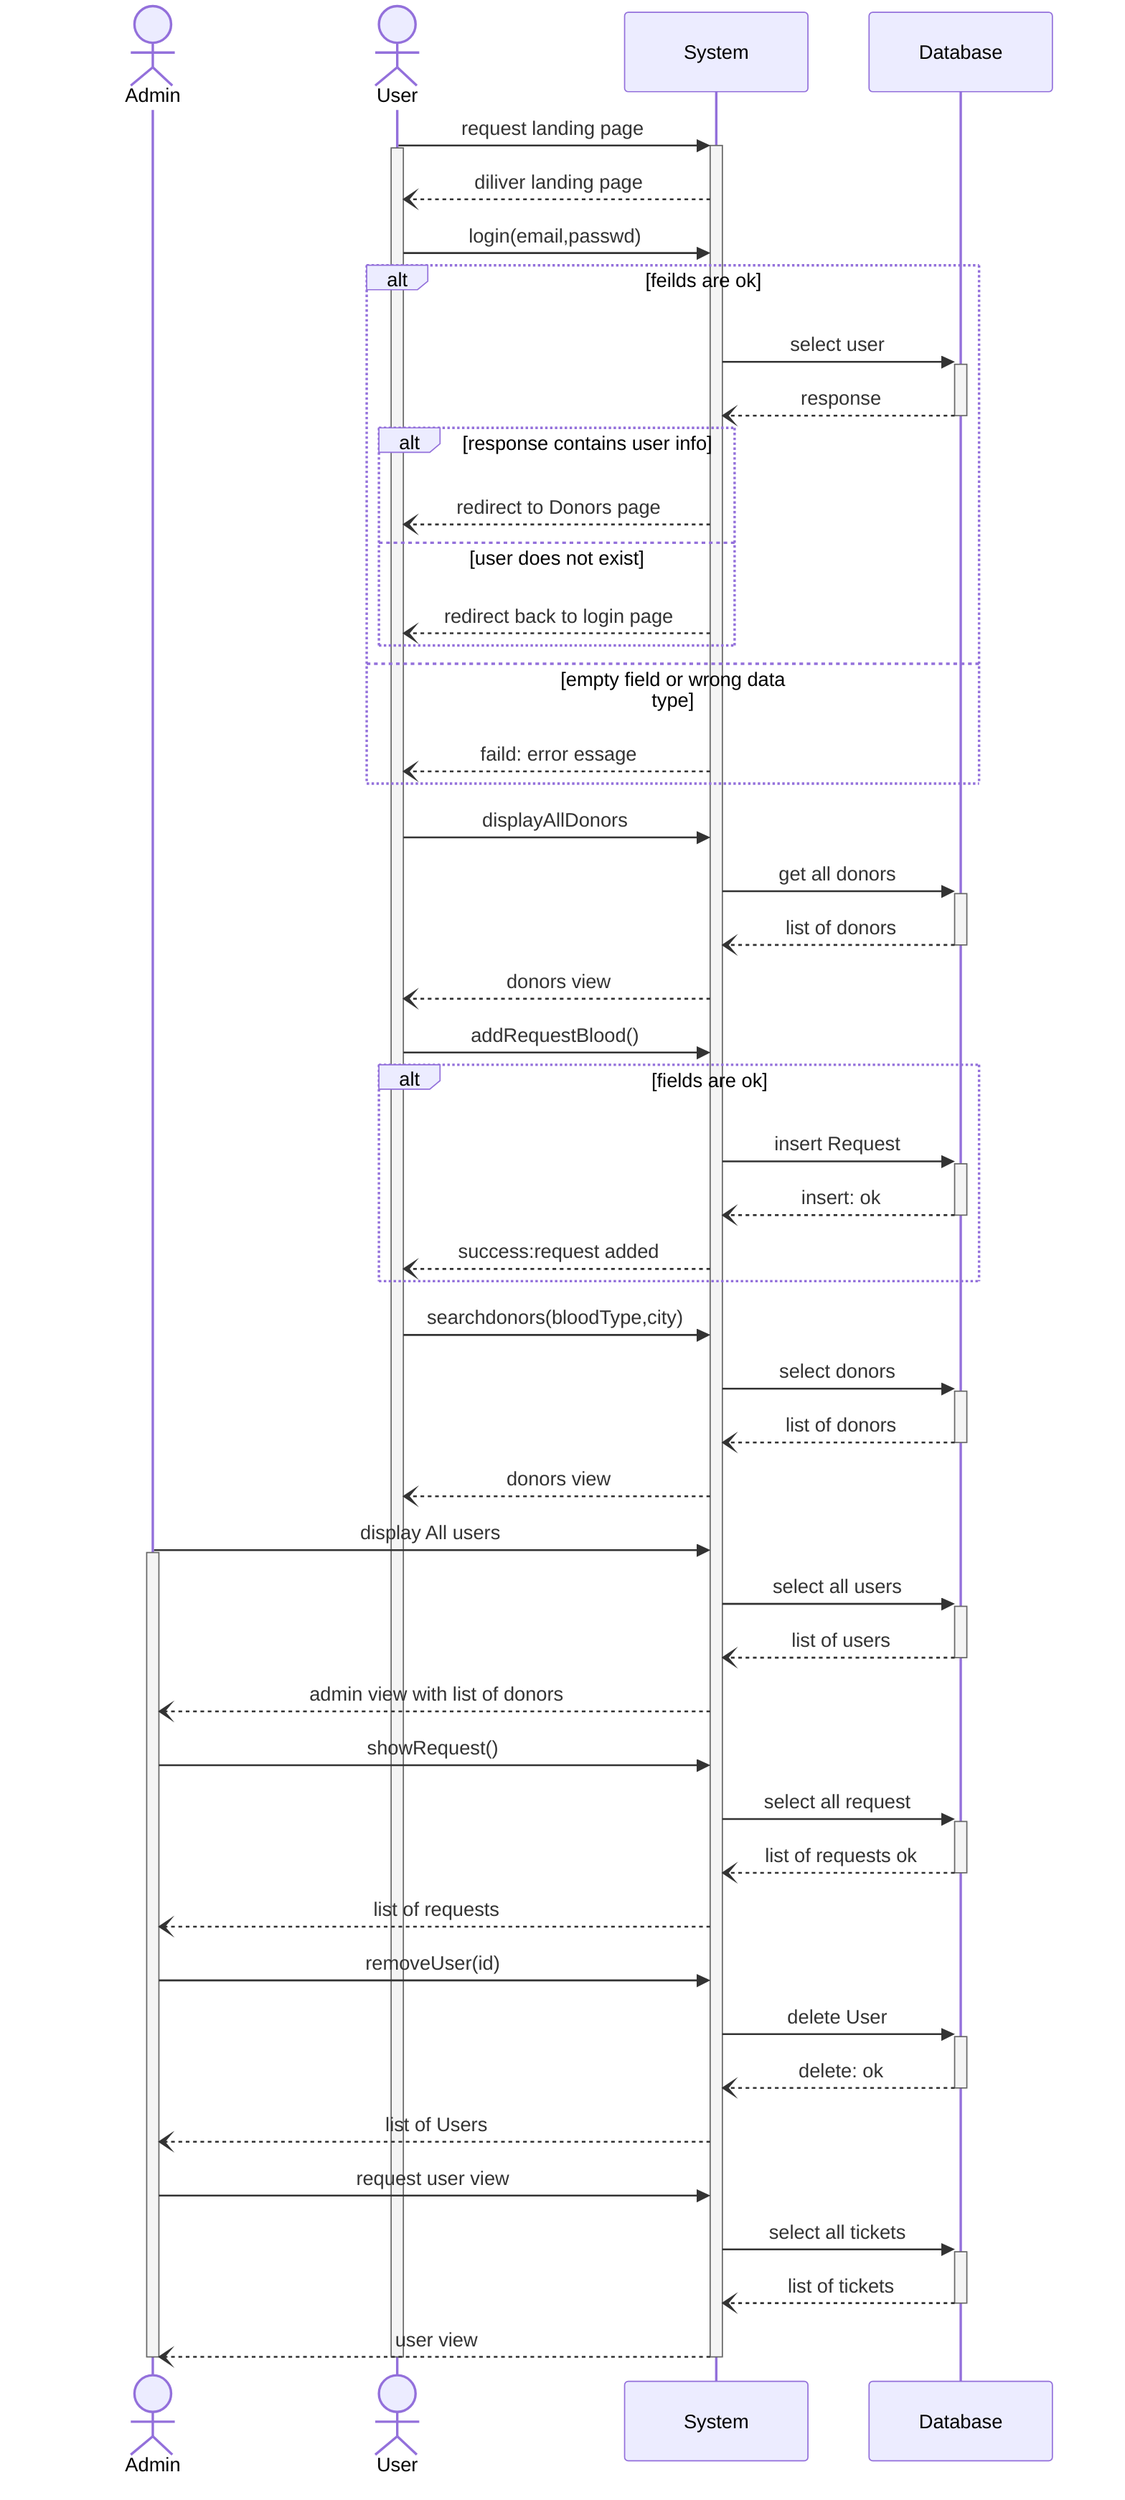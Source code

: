 sequenceDiagram

actor       A as Admin
actor       U as User
participant S as System
participant D as Database

%% User: 
U ->>+S: request landing page
activate U
S --) U: diliver landing page
U ->> S: login(email,passwd)

Alt feilds are ok

    S ->>+D: select user
    D --)-S: response

    alt response contains user info
        S --) U: redirect to Donors page
    else user does not exist
        S --) U: redirect back to login page
    end
else empty field or wrong data type 
    S --) U: faild: error essage
end

U ->> S: displayAllDonors
S ->>+D: get all donors
D --)-S: list of donors
S --) U: donors view


U ->> S: addRequestBlood()

alt fields are ok
    S ->>+D: insert Request
    D --)-S: insert: ok
    S --) U: success:request added
end
%% else empty field or wrong data type or size
%%     S --) U: faild:error message
%% end


U ->> S: searchdonors(bloodType,city)
S ->>+D: select donors
D --)-S: list of donors
S --) U: donors view
%% U ->> S: showDonor(DonorId)
%% S ->>+D: select tecket by id
%% D --)-S: ticket with list of comments
%% S --) U: one ticket view with its comments

%% U ->> S: answerTicket()

%% alt answer filed is ok
%%     S ->>+D: insert inswer
%%     D --) S: response
%%     alt answer added ?
%%         S ->> D: update ticket status to answerd
%%         D --) S: update: ok
%%         S --) U: success: answer added
%%     else error
%%         D --)-S: error message
%%         S --) U: faild: error message
%%     end

%% else anwer field is empty
%%     S --) U: faild: error message
%% end

%% U ->> S: markTicketAsSolved()
%% S ->>+D: update ticket status to solved
%% D ->>-S: update:ok
%% S --)U: list of tickets

%% Admin:
A ->> S: display All users
activate A
S ->>+D: select all users
D --)-S: list of users
S --) A: admin view with list of donors

A ->> S: showRequest()
S ->>+D: select all request
D --)-S: list of requests ok
S --) A: list of requests

%% A ->> S: createService()
%% alt service field is ok
%%     S ->>+D: insert service
%%     D --)-S: insert: ok
%%     S --) A: success: serves inserted
%% end

A ->> S: removeUser(id)
S ->>+D: delete User
D --)-S: delete: ok
S --) A: list of Users


A ->> S: request user view
S ->>+D: select all tickets
D --)-S: list of tickets
S --) A: user view

deactivate S
deactivate U
deactivate A